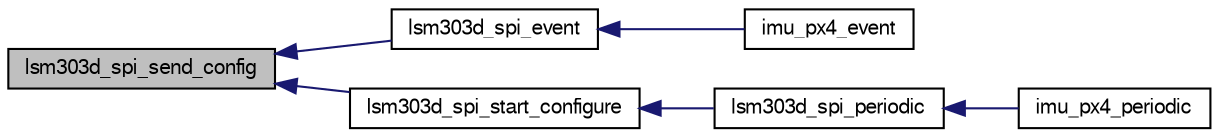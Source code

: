 digraph "lsm303d_spi_send_config"
{
  edge [fontname="FreeSans",fontsize="10",labelfontname="FreeSans",labelfontsize="10"];
  node [fontname="FreeSans",fontsize="10",shape=record];
  rankdir="LR";
  Node1 [label="lsm303d_spi_send_config",height=0.2,width=0.4,color="black", fillcolor="grey75", style="filled", fontcolor="black"];
  Node1 -> Node2 [dir="back",color="midnightblue",fontsize="10",style="solid",fontname="FreeSans"];
  Node2 [label="lsm303d_spi_event",height=0.2,width=0.4,color="black", fillcolor="white", style="filled",URL="$lsm303d__spi_8h.html#a0d41ccb49235645e81eeec35393565aa"];
  Node2 -> Node3 [dir="back",color="midnightblue",fontsize="10",style="solid",fontname="FreeSans"];
  Node3 [label="imu_px4_event",height=0.2,width=0.4,color="black", fillcolor="white", style="filled",URL="$imu__px4fmu__v2_84_8h.html#adc3f36e2267ea507426576f9b338c714"];
  Node1 -> Node4 [dir="back",color="midnightblue",fontsize="10",style="solid",fontname="FreeSans"];
  Node4 [label="lsm303d_spi_start_configure",height=0.2,width=0.4,color="black", fillcolor="white", style="filled",URL="$lsm303d__spi_8h.html#ab4e49df07264189a6344fe0772d14f9f"];
  Node4 -> Node5 [dir="back",color="midnightblue",fontsize="10",style="solid",fontname="FreeSans"];
  Node5 [label="lsm303d_spi_periodic",height=0.2,width=0.4,color="black", fillcolor="white", style="filled",URL="$lsm303d__spi_8h.html#a46caf9f0043d121b803f30e9f8627f8d",tooltip="convenience function: read or start configuration if not already initialized "];
  Node5 -> Node6 [dir="back",color="midnightblue",fontsize="10",style="solid",fontname="FreeSans"];
  Node6 [label="imu_px4_periodic",height=0.2,width=0.4,color="black", fillcolor="white", style="filled",URL="$imu__px4fmu__v2_84_8h.html#a89ba24ff1ce9be73bca621cda73b46f5"];
}
